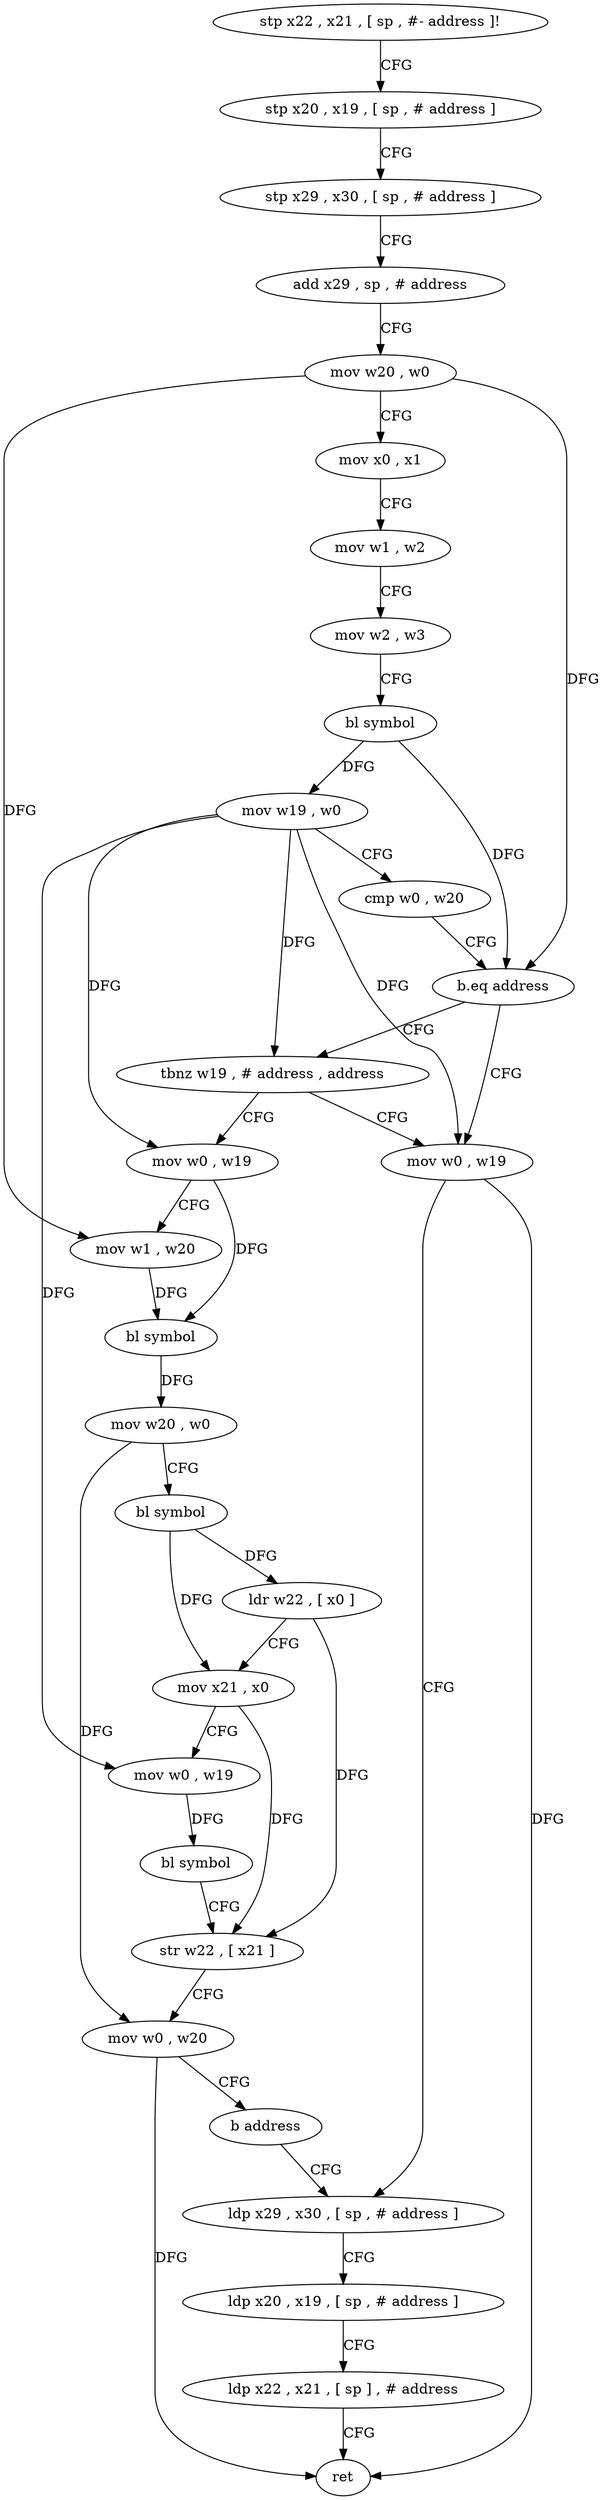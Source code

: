 digraph "func" {
"4218164" [label = "stp x22 , x21 , [ sp , #- address ]!" ]
"4218168" [label = "stp x20 , x19 , [ sp , # address ]" ]
"4218172" [label = "stp x29 , x30 , [ sp , # address ]" ]
"4218176" [label = "add x29 , sp , # address" ]
"4218180" [label = "mov w20 , w0" ]
"4218184" [label = "mov x0 , x1" ]
"4218188" [label = "mov w1 , w2" ]
"4218192" [label = "mov w2 , w3" ]
"4218196" [label = "bl symbol" ]
"4218200" [label = "mov w19 , w0" ]
"4218204" [label = "cmp w0 , w20" ]
"4218208" [label = "b.eq address" ]
"4218264" [label = "mov w0 , w19" ]
"4218212" [label = "tbnz w19 , # address , address" ]
"4218268" [label = "ldp x29 , x30 , [ sp , # address ]" ]
"4218216" [label = "mov w0 , w19" ]
"4218220" [label = "mov w1 , w20" ]
"4218224" [label = "bl symbol" ]
"4218228" [label = "mov w20 , w0" ]
"4218232" [label = "bl symbol" ]
"4218236" [label = "ldr w22 , [ x0 ]" ]
"4218240" [label = "mov x21 , x0" ]
"4218244" [label = "mov w0 , w19" ]
"4218248" [label = "bl symbol" ]
"4218252" [label = "str w22 , [ x21 ]" ]
"4218256" [label = "mov w0 , w20" ]
"4218260" [label = "b address" ]
"4218272" [label = "ldp x20 , x19 , [ sp , # address ]" ]
"4218276" [label = "ldp x22 , x21 , [ sp ] , # address" ]
"4218280" [label = "ret" ]
"4218164" -> "4218168" [ label = "CFG" ]
"4218168" -> "4218172" [ label = "CFG" ]
"4218172" -> "4218176" [ label = "CFG" ]
"4218176" -> "4218180" [ label = "CFG" ]
"4218180" -> "4218184" [ label = "CFG" ]
"4218180" -> "4218208" [ label = "DFG" ]
"4218180" -> "4218220" [ label = "DFG" ]
"4218184" -> "4218188" [ label = "CFG" ]
"4218188" -> "4218192" [ label = "CFG" ]
"4218192" -> "4218196" [ label = "CFG" ]
"4218196" -> "4218200" [ label = "DFG" ]
"4218196" -> "4218208" [ label = "DFG" ]
"4218200" -> "4218204" [ label = "CFG" ]
"4218200" -> "4218264" [ label = "DFG" ]
"4218200" -> "4218212" [ label = "DFG" ]
"4218200" -> "4218216" [ label = "DFG" ]
"4218200" -> "4218244" [ label = "DFG" ]
"4218204" -> "4218208" [ label = "CFG" ]
"4218208" -> "4218264" [ label = "CFG" ]
"4218208" -> "4218212" [ label = "CFG" ]
"4218264" -> "4218268" [ label = "CFG" ]
"4218264" -> "4218280" [ label = "DFG" ]
"4218212" -> "4218264" [ label = "CFG" ]
"4218212" -> "4218216" [ label = "CFG" ]
"4218268" -> "4218272" [ label = "CFG" ]
"4218216" -> "4218220" [ label = "CFG" ]
"4218216" -> "4218224" [ label = "DFG" ]
"4218220" -> "4218224" [ label = "DFG" ]
"4218224" -> "4218228" [ label = "DFG" ]
"4218228" -> "4218232" [ label = "CFG" ]
"4218228" -> "4218256" [ label = "DFG" ]
"4218232" -> "4218236" [ label = "DFG" ]
"4218232" -> "4218240" [ label = "DFG" ]
"4218236" -> "4218240" [ label = "CFG" ]
"4218236" -> "4218252" [ label = "DFG" ]
"4218240" -> "4218244" [ label = "CFG" ]
"4218240" -> "4218252" [ label = "DFG" ]
"4218244" -> "4218248" [ label = "DFG" ]
"4218248" -> "4218252" [ label = "CFG" ]
"4218252" -> "4218256" [ label = "CFG" ]
"4218256" -> "4218260" [ label = "CFG" ]
"4218256" -> "4218280" [ label = "DFG" ]
"4218260" -> "4218268" [ label = "CFG" ]
"4218272" -> "4218276" [ label = "CFG" ]
"4218276" -> "4218280" [ label = "CFG" ]
}
